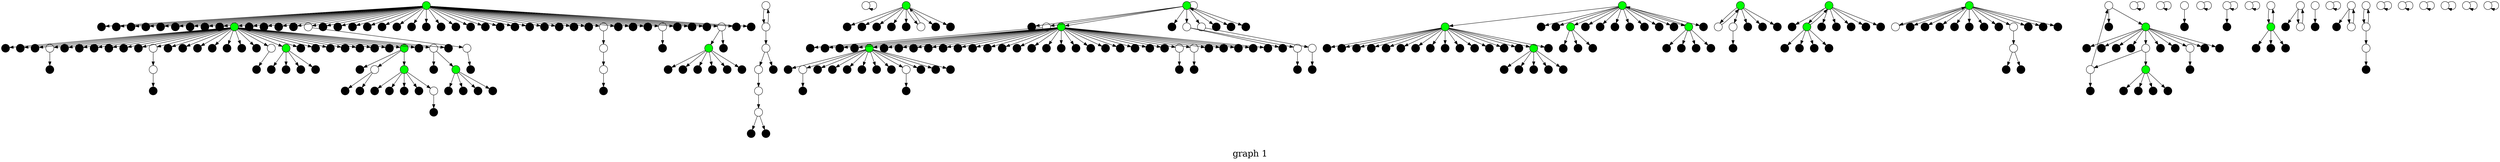 /*****
graph 1
*****/

digraph G {
  graph [splines=false overlap=false]
  node  [shape=ellipse, width=0.3, height=0.3, label=""]
  1 [style=filled, fillcolor="black"];
  3 ;
  5 ;
  6 ;
  8 [style=filled, fillcolor="black"];
  10 ;
  76 [style=filled, fillcolor="black"];
  13 [style=filled, fillcolor="black"];
  15 [style=filled, fillcolor="black"];
  299 [style=filled, fillcolor="black"];
  236 ;
  22 ;
  28 [style=filled, fillcolor="green"];
  211 [style=filled, fillcolor="black"];
  106 ;
  32 [style=filled, fillcolor="black"];
  34 [style=filled, fillcolor="black"];
  288 [style=filled, fillcolor="black"];
  35 [style=filled, fillcolor="black"];
  37 [style=filled, fillcolor="black"];
  39 [style=filled, fillcolor="black"];
  40 [style=filled, fillcolor="black"];
  42 [style=filled, fillcolor="black"];
  43 [style=filled, fillcolor="black"];
  45 [style=filled, fillcolor="black"];
  14 [style=filled, fillcolor="green"];
  46 [style=filled, fillcolor="black"];
  47 [style=filled, fillcolor="black"];
  2 [style=filled, fillcolor="green"];
  48 [style=filled, fillcolor="black"];
  235 [style=filled, fillcolor="black"];
  49 [style=filled, fillcolor="black"];
  50 [style=filled, fillcolor="green"];
  51 [style=filled, fillcolor="black"];
  53 [style=filled, fillcolor="black"];
  54 ;
  240 [style=filled, fillcolor="black"];
  55 ;
  56 ;
  57 [style=filled, fillcolor="black"];
  61 [style=filled, fillcolor="black"];
  62 [style=filled, fillcolor="black"];
  64 [style=filled, fillcolor="black"];
  65 [style=filled, fillcolor="black"];
  66 [style=filled, fillcolor="black"];
  67 ;
  20 [style=filled, fillcolor="green"];
  68 [style=filled, fillcolor="black"];
  70 [style=filled, fillcolor="black"];
  72 [style=filled, fillcolor="black"];
  73 [style=filled, fillcolor="black"];
  239 [style=filled, fillcolor="black"];
  52 ;
  27 [style=filled, fillcolor="green"];
  36 [style=filled, fillcolor="black"];
  79 [style=filled, fillcolor="black"];
  80 [style=filled, fillcolor="black"];
  82 ;
  77 [style=filled, fillcolor="black"];
  129 [style=filled, fillcolor="black"];
  279 [style=filled, fillcolor="black"];
  85 [style=filled, fillcolor="black"];
  58 [style=filled, fillcolor="green"];
  86 ;
  88 ;
  16 [style=filled, fillcolor="green"];
  71 ;
  89 [style=filled, fillcolor="black"];
  322 [style=filled, fillcolor="black"];
  91 [style=filled, fillcolor="black"];
  291 [style=filled, fillcolor="black"];
  95 [style=filled, fillcolor="black"];
  97 ;
  96 [style=filled, fillcolor="black"];
  99 [style=filled, fillcolor="black"];
  194 [style=filled, fillcolor="black"];
  242 [style=filled, fillcolor="black"];
  143 [style=filled, fillcolor="black"];
  12 [style=filled, fillcolor="green"];
  104 [style=filled, fillcolor="black"];
  108 [style=filled, fillcolor="black"];
  252 [style=filled, fillcolor="black"];
  110 [style=filled, fillcolor="black"];
  114 [style=filled, fillcolor="black"];
  87 ;
  191 [style=filled, fillcolor="black"];
  262 [style=filled, fillcolor="black"];
  147 [style=filled, fillcolor="black"];
  116 [style=filled, fillcolor="black"];
  90 [style=filled, fillcolor="black"];
  9 [style=filled, fillcolor="green"];
  118 [style=filled, fillcolor="black"];
  119 ;
  120 [style=filled, fillcolor="black"];
  107 ;
  121 [style=filled, fillcolor="black"];
  123 [style=filled, fillcolor="black"];
  125 [style=filled, fillcolor="black"];
  4 ;
  218 [style=filled, fillcolor="black"];
  256 [style=filled, fillcolor="black"];
  127 [style=filled, fillcolor="black"];
  128 [style=filled, fillcolor="black"];
  17 [style=filled, fillcolor="black"];
  130 [style=filled, fillcolor="black"];
  131 [style=filled, fillcolor="black"];
  132 [style=filled, fillcolor="black"];
  134 [style=filled, fillcolor="black"];
  135 [style=filled, fillcolor="black"];
  136 ;
  137 [style=filled, fillcolor="black"];
  138 [style=filled, fillcolor="black"];
  139 [style=filled, fillcolor="black"];
  140 [style=filled, fillcolor="black"];
  23 [style=filled, fillcolor="green"];
  212 [style=filled, fillcolor="black"];
  141 [style=filled, fillcolor="black"];
  142 [style=filled, fillcolor="black"];
  101 ;
  144 ;
  146 [style=filled, fillcolor="black"];
  38 [style=filled, fillcolor="green"];
  319 [style=filled, fillcolor="black"];
  149 [style=filled, fillcolor="black"];
  75 [style=filled, fillcolor="black"];
  111 [style=filled, fillcolor="black"];
  158 [style=filled, fillcolor="black"];
  151 [style=filled, fillcolor="black"];
  109 [style=filled, fillcolor="black"];
  155 [style=filled, fillcolor="black"];
  26 [style=filled, fillcolor="black"];
  157 [style=filled, fillcolor="black"];
  29 [style=filled, fillcolor="green"];
  196 ;
  153 [style=filled, fillcolor="black"];
  160 ;
  161 [style=filled, fillcolor="black"];
  162 [style=filled, fillcolor="black"];
  205 ;
  164 [style=filled, fillcolor="black"];
  165 ;
  167 [style=filled, fillcolor="black"];
  168 [style=filled, fillcolor="black"];
  169 [style=filled, fillcolor="black"];
  170 [style=filled, fillcolor="black"];
  315 [style=filled, fillcolor="black"];
  172 [style=filled, fillcolor="black"];
  174 [style=filled, fillcolor="black"];
  176 [style=filled, fillcolor="black"];
  283 [style=filled, fillcolor="black"];
  94 ;
  150 [style=filled, fillcolor="black"];
  44 ;
  178 [style=filled, fillcolor="black"];
  25 [style=filled, fillcolor="green"];
  180 [style=filled, fillcolor="black"];
  181 [style=filled, fillcolor="black"];
  182 [style=filled, fillcolor="black"];
  183 [style=filled, fillcolor="black"];
  159 [style=filled, fillcolor="black"];
  185 [style=filled, fillcolor="black"];
  287 [style=filled, fillcolor="black"];
  294 [style=filled, fillcolor="black"];
  186 [style=filled, fillcolor="black"];
  24 [style=filled, fillcolor="black"];
  188 [style=filled, fillcolor="black"];
  189 [style=filled, fillcolor="black"];
  309 [style=filled, fillcolor="black"];
  190 [style=filled, fillcolor="black"];
  78 [style=filled, fillcolor="black"];
  306 [style=filled, fillcolor="black"];
  166 ;
  193 ;
  100 [style=filled, fillcolor="black"];
  63 [style=filled, fillcolor="black"];
  198 [style=filled, fillcolor="black"];
  199 [style=filled, fillcolor="black"];
  200 [style=filled, fillcolor="black"];
  201 [style=filled, fillcolor="black"];
  202 [style=filled, fillcolor="black"];
  156 [style=filled, fillcolor="black"];
  204 [style=filled, fillcolor="black"];
  163 [style=filled, fillcolor="black"];
  81 [style=filled, fillcolor="black"];
  207 [style=filled, fillcolor="black"];
  208 [style=filled, fillcolor="black"];
  93 ;
  69 ;
  210 [style=filled, fillcolor="black"];
  197 [style=filled, fillcolor="black"];
  171 [style=filled, fillcolor="black"];
  214 [style=filled, fillcolor="black"];
  215 ;
  216 [style=filled, fillcolor="black"];
  308 [style=filled, fillcolor="black"];
  30 ;
  219 [style=filled, fillcolor="black"];
  220 [style=filled, fillcolor="black"];
  133 [style=filled, fillcolor="black"];
  222 [style=filled, fillcolor="black"];
  223 [style=filled, fillcolor="black"];
  224 [style=filled, fillcolor="green"];
  225 [style=filled, fillcolor="black"];
  226 [style=filled, fillcolor="black"];
  41 ;
  227 [style=filled, fillcolor="black"];
  228 [style=filled, fillcolor="black"];
  229 [style=filled, fillcolor="black"];
  230 [style=filled, fillcolor="black"];
  231 ;
  232 [style=filled, fillcolor="black"];
  124 ;
  233 [style=filled, fillcolor="black"];
  203 [style=filled, fillcolor="black"];
  11 [style=filled, fillcolor="black"];
  19 [style=filled, fillcolor="black"];
  293 [style=filled, fillcolor="black"];
  238 [style=filled, fillcolor="black"];
  21 [style=filled, fillcolor="black"];
  7 ;
  241 ;
  31 ;
  83 ;
  145 ;
  243 [style=filled, fillcolor="black"];
  244 [style=filled, fillcolor="black"];
  206 [style=filled, fillcolor="black"];
  246 ;
  247 [style=filled, fillcolor="black"];
  248 [style=filled, fillcolor="black"];
  18 ;
  311 ;
  92 ;
  272 ;
  148 [style=filled, fillcolor="black"];
  255 [style=filled, fillcolor="black"];
  209 [style=filled, fillcolor="black"];
  257 [style=filled, fillcolor="black"];
  258 [style=filled, fillcolor="black"];
  273 [style=filled, fillcolor="black"];
  184 [style=filled, fillcolor="black"];
  260 [style=filled, fillcolor="black"];
  261 [style=filled, fillcolor="black"];
  195 [style=filled, fillcolor="black"];
  274 [style=filled, fillcolor="black"];
  265 [style=filled, fillcolor="black"];
  175 ;
  314 [style=filled, fillcolor="black"];
  267 [style=filled, fillcolor="black"];
  122 ;
  268 [style=filled, fillcolor="black"];
  269 [style=filled, fillcolor="black"];
  270 [style=filled, fillcolor="black"];
  254 ;
  249 ;
  253 [style=filled, fillcolor="black"];
  250 [style=filled, fillcolor="black"];
  98 [style=filled, fillcolor="black"];
  264 [style=filled, fillcolor="black"];
  276 [style=filled, fillcolor="black"];
  275 [style=filled, fillcolor="black"];
  237 [style=filled, fillcolor="green"];
  277 [style=filled, fillcolor="black"];
  278 [style=filled, fillcolor="black"];
  112 [style=filled, fillcolor="black"];
  74 ;
  280 [style=filled, fillcolor="black"];
  103 [style=filled, fillcolor="green"];
  282 [style=filled, fillcolor="black"];
  263 ;
  284 [style=filled, fillcolor="black"];
  285 ;
  213 ;
  286 [style=filled, fillcolor="black"];
  154 [style=filled, fillcolor="black"];
  187 [style=filled, fillcolor="black"];
  289 [style=filled, fillcolor="black"];
  152 [style=filled, fillcolor="black"];
  105 [style=filled, fillcolor="green"];
  292 [style=filled, fillcolor="black"];
  221 [style=filled, fillcolor="black"];
  295 [style=filled, fillcolor="black"];
  177 [style=filled, fillcolor="black"];
  297 [style=filled, fillcolor="black"];
  59 [style=filled, fillcolor="black"];
  271 [style=filled, fillcolor="black"];
  234 ;
  300 [style=filled, fillcolor="black"];
  301 [style=filled, fillcolor="black"];
  33 [style=filled, fillcolor="green"];
  302 [style=filled, fillcolor="black"];
  60 [style=filled, fillcolor="green"];
  303 [style=filled, fillcolor="black"];
  281 [style=filled, fillcolor="black"];
  304 [style=filled, fillcolor="black"];
  324 [style=filled, fillcolor="black"];
  113 [style=filled, fillcolor="green"];
  173 [style=filled, fillcolor="green"];
  192 [style=filled, fillcolor="black"];
  307 [style=filled, fillcolor="black"];
  179 [style=filled, fillcolor="black"];
  217 [style=filled, fillcolor="black"];
  245 [style=filled, fillcolor="black"];
  310 [style=filled, fillcolor="black"];
  312 [style=filled, fillcolor="black"];
  115 ;
  313 ;
  117 ;
  126 [style=filled, fillcolor="black"];
  298 [style=filled, fillcolor="black"];
  251 [style=filled, fillcolor="black"];
  316 [style=filled, fillcolor="black"];
  317 [style=filled, fillcolor="black"];
  305 [style=filled, fillcolor="black"];
  266 [style=filled, fillcolor="black"];
  320 [style=filled, fillcolor="black"];
  84 ;
  321 [style=filled, fillcolor="black"];
  259 [style=filled, fillcolor="black"];
  102 [style=filled, fillcolor="green"];
  318 [style=filled, fillcolor="black"];
  296 [style=filled, fillcolor="black"];
  323 [style=filled, fillcolor="black"];
  290 [style=filled, fillcolor="black"];
  325 [style=filled, fillcolor="black"];
  326 [style=filled, fillcolor="black"];
  327 [style=filled, fillcolor="black"];
  328 [style=filled, fillcolor="black"];
  3 -> 4;
  5 -> 5;
  6 -> 10;
  10 -> 188;
  236 -> 251;
  22 -> 281;
  28 -> 89;
  28 -> 29;
  28 -> 177;
  28 -> 197;
  28 -> 292;
  28 -> 301;
  28 -> 318;
  106 -> 322;
  14 -> 13;
  14 -> 35;
  14 -> 72;
  14 -> 90;
  14 -> 127;
  14 -> 130;
  14 -> 139;
  14 -> 142;
  14 -> 147;
  14 -> 154;
  14 -> 187;
  14 -> 208;
  14 -> 209;
  14 -> 223;
  14 -> 60;
  14 -> 324;
  2 -> 1;
  2 -> 36;
  2 -> 48;
  2 -> 49;
  2 -> 7;
  2 -> 80;
  2 -> 85;
  2 -> 16;
  2 -> 95;
  2 -> 98;
  2 -> 116;
  2 -> 107;
  2 -> 125;
  2 -> 131;
  2 -> 132;
  2 -> 137;
  2 -> 138;
  2 -> 141;
  2 -> 143;
  2 -> 146;
  2 -> 150;
  2 -> 169;
  2 -> 170;
  2 -> 178;
  2 -> 181;
  2 -> 183;
  2 -> 202;
  2 -> 210;
  2 -> 214;
  2 -> 220;
  2 -> 228;
  2 -> 240;
  2 -> 245;
  2 -> 262;
  2 -> 270;
  2 -> 271;
  2 -> 279;
  2 -> 213;
  2 -> 286;
  2 -> 288;
  2 -> 306;
  2 -> 314;
  2 -> 84;
  2 -> 321;
  2 -> 323;
  50 -> 81;
  50 -> 88;
  50 -> 153;
  50 -> 161;
  50 -> 211;
  50 -> 225;
  50 -> 256;
  50 -> 259;
  50 -> 175;
  50 -> 287;
  50 -> 298;
  50 -> 307;
  54 -> 54;
  55 -> 118;
  56 -> 206;
  67 -> 67;
  20 -> 19;
  20 -> 34;
  20 -> 39;
  20 -> 50;
  20 -> 64;
  20 -> 79;
  20 -> 114;
  20 -> 129;
  20 -> 149;
  20 -> 155;
  20 -> 159;
  20 -> 164;
  20 -> 168;
  20 -> 186;
  20 -> 194;
  20 -> 201;
  20 -> 218;
  20 -> 255;
  20 -> 257;
  20 -> 261;
  20 -> 267;
  20 -> 122;
  20 -> 249;
  20 -> 273;
  20 -> 277;
  20 -> 282;
  20 -> 295;
  20 -> 297;
  20 -> 299;
  20 -> 315;
  20 -> 326;
  52 -> 51;
  52 -> 55;
  27 -> 26;
  27 -> 100;
  27 -> 133;
  27 -> 140;
  27 -> 199;
  27 -> 275;
  82 -> 71;
  58 -> 57;
  58 -> 96;
  58 -> 87;
  58 -> 157;
  58 -> 185;
  58 -> 235;
  58 -> 252;
  58 -> 265;
  58 -> 303;
  58 -> 311;
  86 -> 99;
  86 -> 41;
  88 -> 317;
  16 -> 15;
  16 -> 42;
  16 -> 45;
  16 -> 56;
  16 -> 63;
  16 -> 65;
  16 -> 75;
  16 -> 108;
  16 -> 111;
  16 -> 151;
  16 -> 152;
  16 -> 158;
  16 -> 176;
  16 -> 190;
  16 -> 198;
  16 -> 204;
  16 -> 205;
  16 -> 207;
  16 -> 69;
  16 -> 217;
  16 -> 224;
  16 -> 227;
  16 -> 230;
  16 -> 247;
  16 -> 253;
  16 -> 269;
  16 -> 283;
  16 -> 300;
  16 -> 173;
  16 -> 115;
  16 -> 325;
  71 -> 70;
  71 -> 120;
  97 -> 33;
  12 -> 11;
  12 -> 21;
  12 -> 14;
  12 -> 66;
  12 -> 103;
  12 -> 135;
  12 -> 180;
  12 -> 192;
  12 -> 222;
  12 -> 276;
  12 -> 25;
  12 -> 308;
  12 -> 309;
  87 -> 86;
  87 -> 113;
  9 -> 8;
  9 -> 46;
  9 -> 77;
  9 -> 134;
  9 -> 117;
  9 -> 266;
  9 -> 278;
  9 -> 316;
  119 -> 119;
  107 -> 106;
  4 -> 3;
  4 -> 193;
  136 -> 136;
  23 -> 22;
  23 -> 20;
  23 -> 76;
  23 -> 23;
  23 -> 166;
  23 -> 238;
  23 -> 239;
  23 -> 268;
  23 -> 52;
  23 -> 320;
  101 -> 102;
  144 -> 163;
  144 -> 145;
  38 -> 37;
  38 -> 53;
  38 -> 219;
  38 -> 229;
  29 -> 28;
  29 -> 62;
  29 -> 126;
  29 -> 128;
  29 -> 291;
  196 -> 195;
  160 -> 160;
  205 -> 215;
  165 -> 171;
  94 -> 93;
  94 -> 156;
  44 -> 43;
  44 -> 179;
  25 -> 24;
  25 -> 182;
  25 -> 327;
  166 -> 165;
  193 -> 83;
  193 -> 305;
  93 -> 94;
  69 -> 68;
  215 -> 294;
  30 -> 31;
  224 -> 242;
  224 -> 289;
  224 -> 296;
  224 -> 328;
  41 -> 40;
  41 -> 58;
  231 -> 18;
  124 -> 123;
  124 -> 124;
  7 -> 6;
  241 -> 241;
  31 -> 30;
  31 -> 234;
  83 -> 82;
  145 -> 144;
  246 -> 237;
  18 -> 17;
  18 -> 162;
  311 -> 310;
  92 -> 91;
  272 -> 272;
  175 -> 174;
  122 -> 121;
  254 -> 254;
  249 -> 248;
  237 -> 236;
  237 -> 246;
  237 -> 284;
  237 -> 312;
  237 -> 319;
  74 -> 73;
  103 -> 12;
  103 -> 221;
  103 -> 232;
  103 -> 264;
  103 -> 274;
  263 -> 263;
  285 -> 285;
  213 -> 212;
  105 -> 104;
  105 -> 184;
  105 -> 203;
  105 -> 243;
  105 -> 74;
  234 -> 233;
  33 -> 32;
  33 -> 47;
  33 -> 61;
  33 -> 78;
  33 -> 97;
  33 -> 110;
  33 -> 148;
  33 -> 189;
  33 -> 200;
  33 -> 231;
  33 -> 244;
  33 -> 258;
  60 -> 59;
  60 -> 167;
  60 -> 260;
  60 -> 280;
  60 -> 290;
  113 -> 112;
  113 -> 216;
  113 -> 250;
  113 -> 302;
  173 -> 172;
  173 -> 44;
  173 -> 105;
  115 -> 38;
  115 -> 191;
  313 -> 313;
  117 -> 9;
  84 -> 27;
  84 -> 226;
  102 -> 101;
  102 -> 109;
  102 -> 293;
  102 -> 304;
  label = "\ngraph 1\n";  fontsize=24;
}
